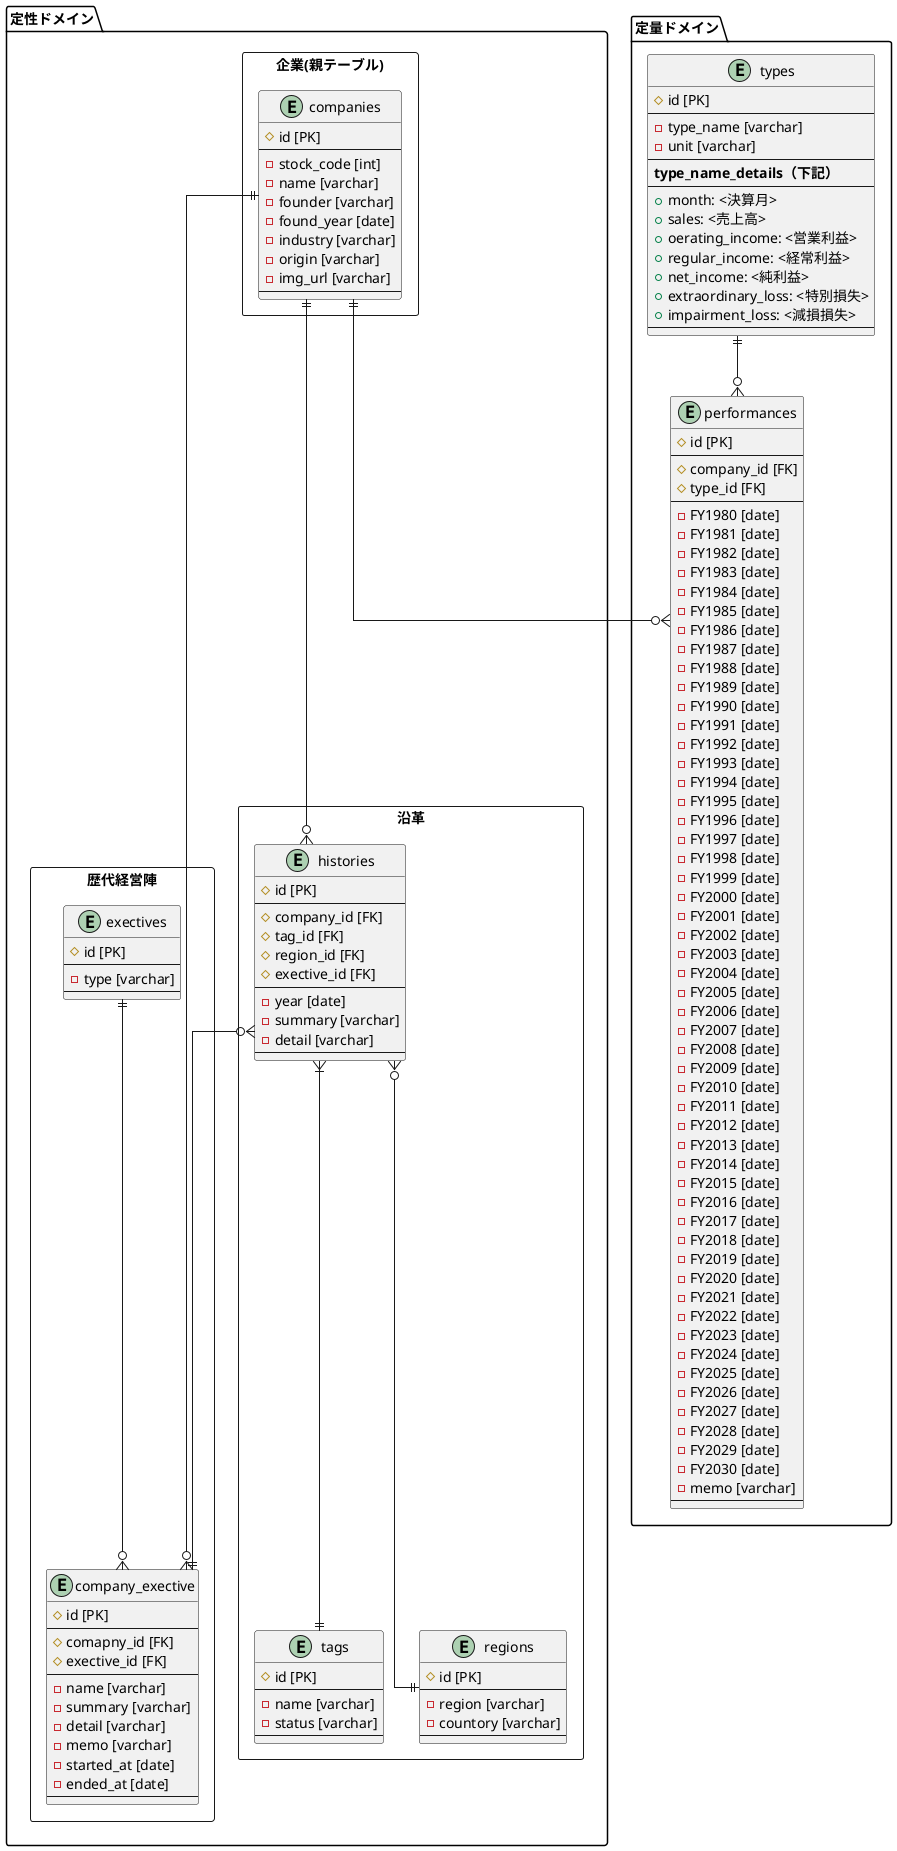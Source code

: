 @startuml

' avoid problems with angled crows feet
skinparam linetype ortho

package 定性ドメイン {
    package 企業(親テーブル) <<Rectangle>> {
        entity "companies" {
            # id [PK]
            --
            - stock_code [int]
            - name [varchar]
            - founder [varchar]
            - found_year [date]
            - industry [varchar]
            - origin [varchar]
            - img_url [varchar]
            --
        }
    }

    package 沿革 <<Rectangle>> {
        entity "histories" {
            # id [PK]
            --
            # company_id [FK]
            # tag_id [FK]
            # region_id [FK]
            # exective_id [FK]
            --
            - year [date]
            - summary [varchar]
            - detail [varchar]
            --
        }

        entity "tags" {
            # id [PK]
            --
            - name [varchar]
            - status [varchar]
            --
        }

        entity "regions" {
            # id [PK]
            --
            - region [varchar]
            - countory [varchar]
            --
        }
    }

    package  歴代経営陣 <<Rectangle>> {
        entity "exectives" {
            # id [PK]
            --
            - type [varchar]
            --
        }

        entity "company_exective" {
            # id [PK]
            --
            # comapny_id [FK]
            # exective_id [FK]
            --
            - name [varchar]
            - summary [varchar]
            - detail [varchar]
            - memo [varchar]
            - started_at [date]
            - ended_at [date]
            --
        }
    }
}

package 定量ドメイン {
    entity "performances" {
        # id [PK]
        --
        # company_id [FK]
        # type_id [FK]
        --
        - FY1980 [date]
        - FY1981 [date]
        - FY1982 [date]
        - FY1983 [date]
        - FY1984 [date]
        - FY1985 [date]
        - FY1986 [date]
        - FY1987 [date]
        - FY1988 [date]
        - FY1989 [date]
        - FY1990 [date]
        - FY1991 [date]
        - FY1992 [date]
        - FY1993 [date]
        - FY1994 [date]
        - FY1995 [date]
        - FY1996 [date]
        - FY1997 [date]
        - FY1998 [date]
        - FY1999 [date]
        - FY2000 [date]
        - FY2001 [date]
        - FY2002 [date]
        - FY2003 [date]
        - FY2004 [date]
        - FY2005 [date]
        - FY2006 [date]
        - FY2007 [date]
        - FY2008 [date]
        - FY2009 [date]
        - FY2010 [date]
        - FY2011 [date]
        - FY2012 [date]
        - FY2013 [date]
        - FY2014 [date]
        - FY2015 [date]
        - FY2016 [date]
        - FY2017 [date]
        - FY2018 [date]
        - FY2019 [date]
        - FY2020 [date]
        - FY2021 [date]
        - FY2022 [date]
        - FY2023 [date]
        - FY2024 [date]
        - FY2025 [date]
        - FY2026 [date]
        - FY2027 [date]
        - FY2028 [date]
        - FY2029 [date]
        - FY2030 [date]
        - memo [varchar]
        --
    }

    entity "types" {
        # id [PK]
        --
        - type_name [varchar]
        - unit [varchar]
        --
        <b>type_name_details（下記）</b>
        --
        + month: <決算月>
        + sales: <売上高>
        + oerating_income: <営業利益>
        + regular_income: <経常利益>
        + net_income: <純利益>
        + extraordinary_loss: <特別損失>
        + impairment_loss: <減損損失>
        --
    }
}

companies ||--o{ performances
companies ||--o{ histories
companies ||--o{ company_exective
histories }o--|| company_exective
histories }|--|| tags
histories }o--|| regions
exectives ||--o{ company_exective
types ||--o{ performances
@enduml